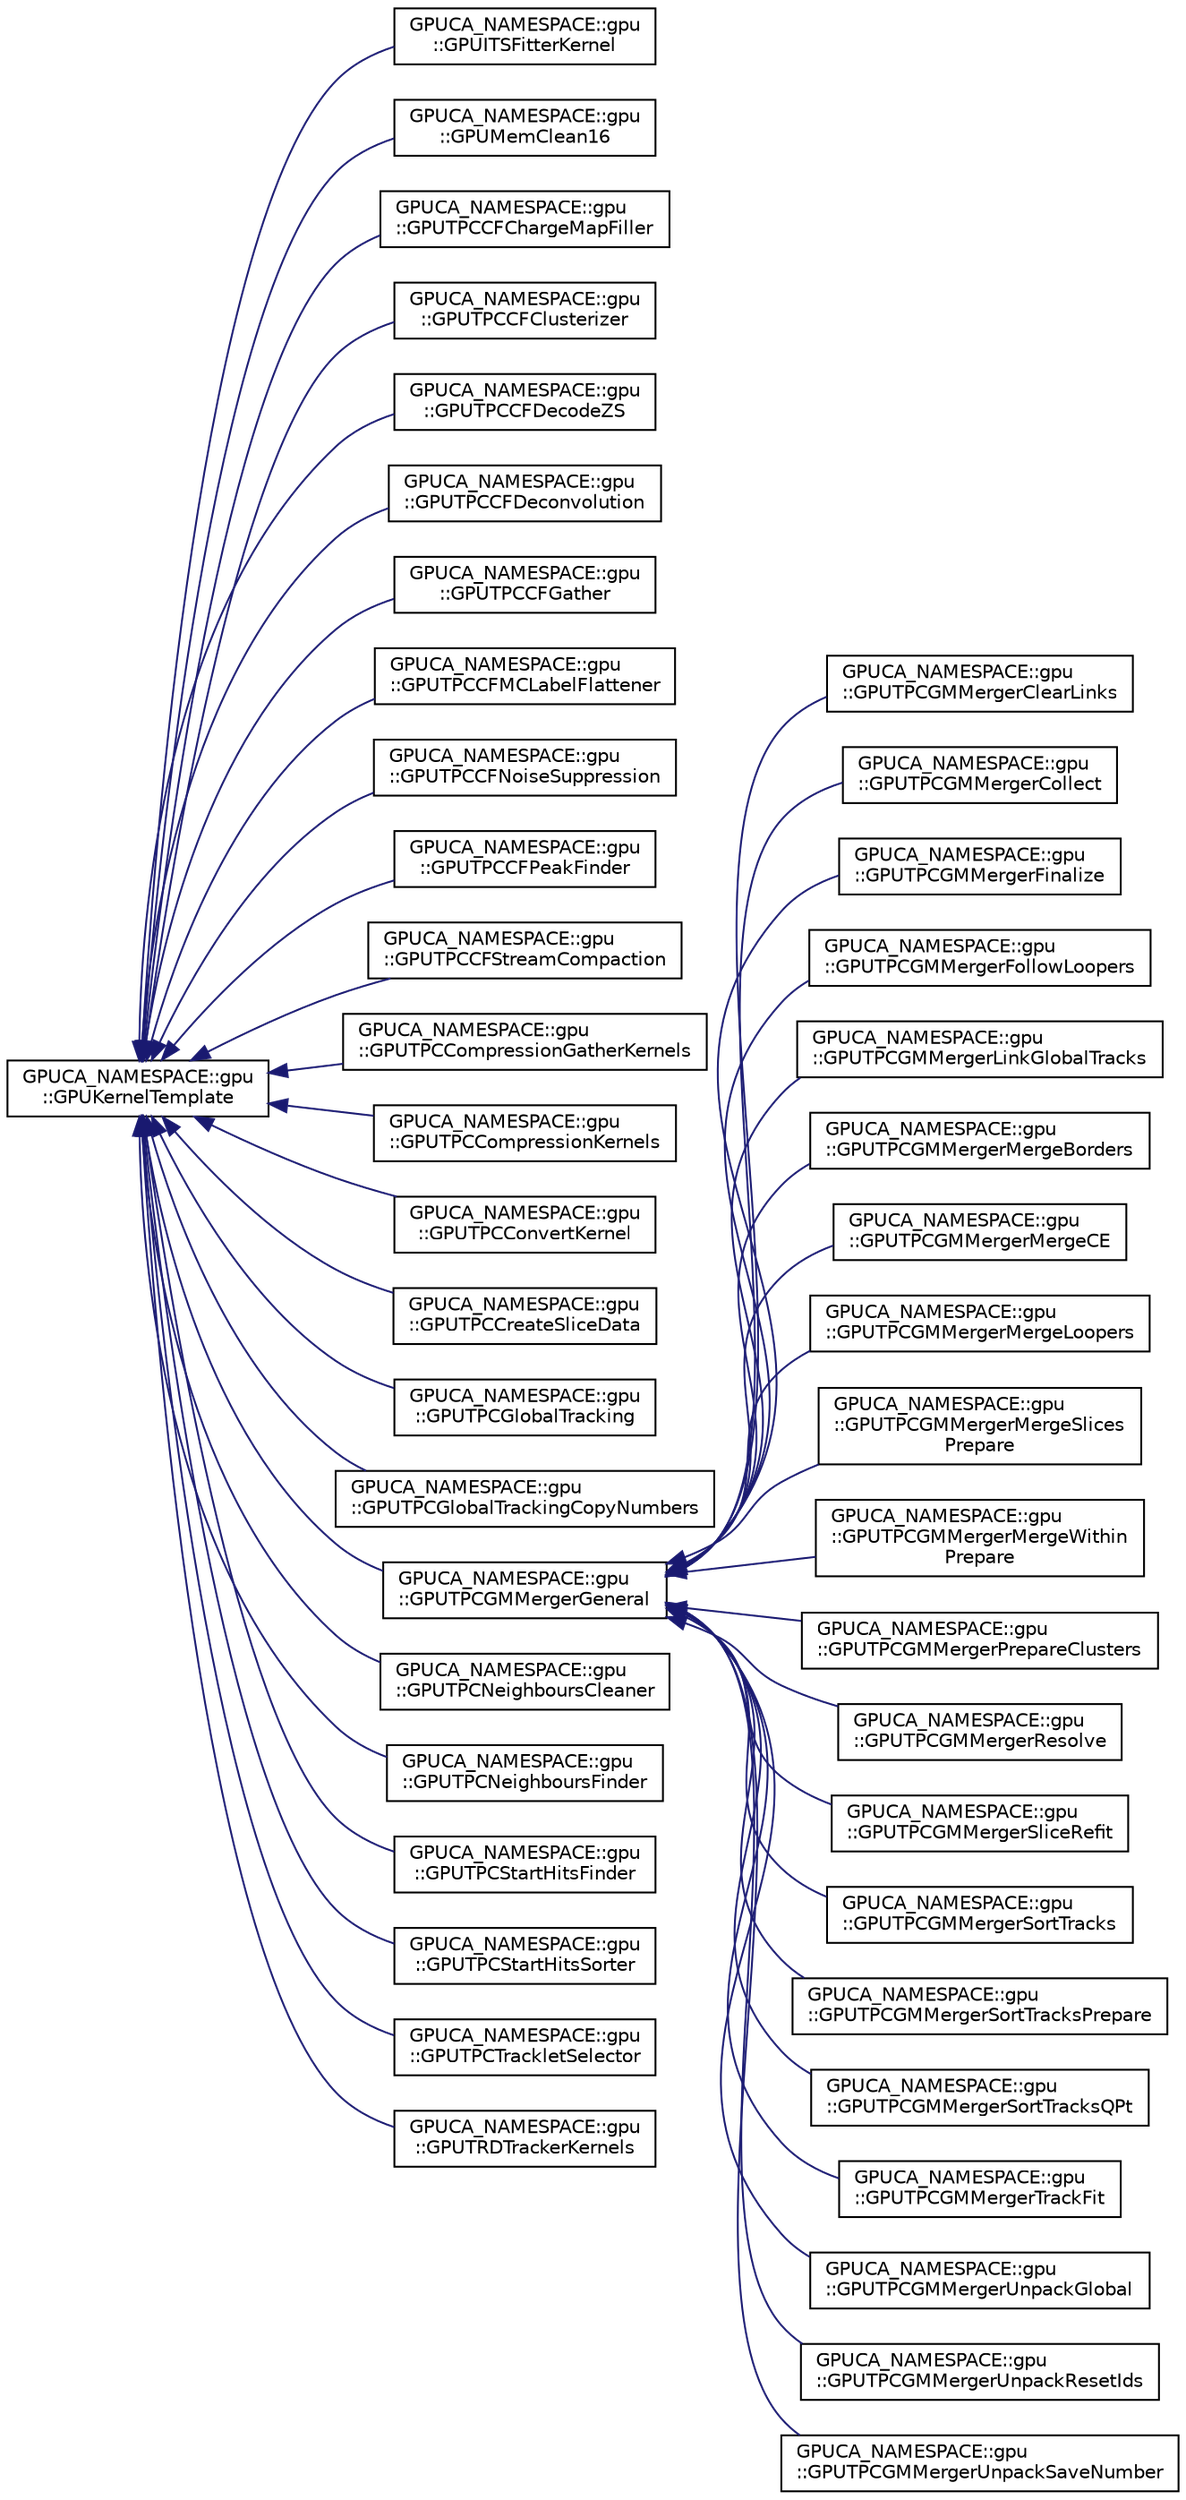 digraph "Graphical Class Hierarchy"
{
 // INTERACTIVE_SVG=YES
  bgcolor="transparent";
  edge [fontname="Helvetica",fontsize="10",labelfontname="Helvetica",labelfontsize="10"];
  node [fontname="Helvetica",fontsize="10",shape=record];
  rankdir="LR";
  Node0 [label="GPUCA_NAMESPACE::gpu\l::GPUKernelTemplate",height=0.2,width=0.4,color="black",URL="$d3/d60/classGPUCA__NAMESPACE_1_1gpu_1_1GPUKernelTemplate.html"];
  Node0 -> Node1 [dir="back",color="midnightblue",fontsize="10",style="solid",fontname="Helvetica"];
  Node1 [label="GPUCA_NAMESPACE::gpu\l::GPUITSFitterKernel",height=0.2,width=0.4,color="black",URL="$d8/dba/classGPUCA__NAMESPACE_1_1gpu_1_1GPUITSFitterKernel.html"];
  Node0 -> Node2 [dir="back",color="midnightblue",fontsize="10",style="solid",fontname="Helvetica"];
  Node2 [label="GPUCA_NAMESPACE::gpu\l::GPUMemClean16",height=0.2,width=0.4,color="black",URL="$da/d27/classGPUCA__NAMESPACE_1_1gpu_1_1GPUMemClean16.html"];
  Node0 -> Node3 [dir="back",color="midnightblue",fontsize="10",style="solid",fontname="Helvetica"];
  Node3 [label="GPUCA_NAMESPACE::gpu\l::GPUTPCCFChargeMapFiller",height=0.2,width=0.4,color="black",URL="$d1/d49/classGPUCA__NAMESPACE_1_1gpu_1_1GPUTPCCFChargeMapFiller.html"];
  Node0 -> Node4 [dir="back",color="midnightblue",fontsize="10",style="solid",fontname="Helvetica"];
  Node4 [label="GPUCA_NAMESPACE::gpu\l::GPUTPCCFClusterizer",height=0.2,width=0.4,color="black",URL="$dd/db2/classGPUCA__NAMESPACE_1_1gpu_1_1GPUTPCCFClusterizer.html"];
  Node0 -> Node5 [dir="back",color="midnightblue",fontsize="10",style="solid",fontname="Helvetica"];
  Node5 [label="GPUCA_NAMESPACE::gpu\l::GPUTPCCFDecodeZS",height=0.2,width=0.4,color="black",URL="$df/d90/classGPUCA__NAMESPACE_1_1gpu_1_1GPUTPCCFDecodeZS.html"];
  Node0 -> Node6 [dir="back",color="midnightblue",fontsize="10",style="solid",fontname="Helvetica"];
  Node6 [label="GPUCA_NAMESPACE::gpu\l::GPUTPCCFDeconvolution",height=0.2,width=0.4,color="black",URL="$d9/d9a/classGPUCA__NAMESPACE_1_1gpu_1_1GPUTPCCFDeconvolution.html"];
  Node0 -> Node7 [dir="back",color="midnightblue",fontsize="10",style="solid",fontname="Helvetica"];
  Node7 [label="GPUCA_NAMESPACE::gpu\l::GPUTPCCFGather",height=0.2,width=0.4,color="black",URL="$d3/d02/classGPUCA__NAMESPACE_1_1gpu_1_1GPUTPCCFGather.html"];
  Node0 -> Node8 [dir="back",color="midnightblue",fontsize="10",style="solid",fontname="Helvetica"];
  Node8 [label="GPUCA_NAMESPACE::gpu\l::GPUTPCCFMCLabelFlattener",height=0.2,width=0.4,color="black",URL="$d0/dad/classGPUCA__NAMESPACE_1_1gpu_1_1GPUTPCCFMCLabelFlattener.html"];
  Node0 -> Node9 [dir="back",color="midnightblue",fontsize="10",style="solid",fontname="Helvetica"];
  Node9 [label="GPUCA_NAMESPACE::gpu\l::GPUTPCCFNoiseSuppression",height=0.2,width=0.4,color="black",URL="$db/d60/classGPUCA__NAMESPACE_1_1gpu_1_1GPUTPCCFNoiseSuppression.html"];
  Node0 -> Node10 [dir="back",color="midnightblue",fontsize="10",style="solid",fontname="Helvetica"];
  Node10 [label="GPUCA_NAMESPACE::gpu\l::GPUTPCCFPeakFinder",height=0.2,width=0.4,color="black",URL="$db/d88/classGPUCA__NAMESPACE_1_1gpu_1_1GPUTPCCFPeakFinder.html"];
  Node0 -> Node11 [dir="back",color="midnightblue",fontsize="10",style="solid",fontname="Helvetica"];
  Node11 [label="GPUCA_NAMESPACE::gpu\l::GPUTPCCFStreamCompaction",height=0.2,width=0.4,color="black",URL="$d9/dc1/classGPUCA__NAMESPACE_1_1gpu_1_1GPUTPCCFStreamCompaction.html"];
  Node0 -> Node12 [dir="back",color="midnightblue",fontsize="10",style="solid",fontname="Helvetica"];
  Node12 [label="GPUCA_NAMESPACE::gpu\l::GPUTPCCompressionGatherKernels",height=0.2,width=0.4,color="black",URL="$db/d03/classGPUCA__NAMESPACE_1_1gpu_1_1GPUTPCCompressionGatherKernels.html"];
  Node0 -> Node13 [dir="back",color="midnightblue",fontsize="10",style="solid",fontname="Helvetica"];
  Node13 [label="GPUCA_NAMESPACE::gpu\l::GPUTPCCompressionKernels",height=0.2,width=0.4,color="black",URL="$d0/d6b/classGPUCA__NAMESPACE_1_1gpu_1_1GPUTPCCompressionKernels.html"];
  Node0 -> Node14 [dir="back",color="midnightblue",fontsize="10",style="solid",fontname="Helvetica"];
  Node14 [label="GPUCA_NAMESPACE::gpu\l::GPUTPCConvertKernel",height=0.2,width=0.4,color="black",URL="$d8/dc8/classGPUCA__NAMESPACE_1_1gpu_1_1GPUTPCConvertKernel.html"];
  Node0 -> Node15 [dir="back",color="midnightblue",fontsize="10",style="solid",fontname="Helvetica"];
  Node15 [label="GPUCA_NAMESPACE::gpu\l::GPUTPCCreateSliceData",height=0.2,width=0.4,color="black",URL="$d2/db6/classGPUCA__NAMESPACE_1_1gpu_1_1GPUTPCCreateSliceData.html"];
  Node0 -> Node16 [dir="back",color="midnightblue",fontsize="10",style="solid",fontname="Helvetica"];
  Node16 [label="GPUCA_NAMESPACE::gpu\l::GPUTPCGlobalTracking",height=0.2,width=0.4,color="black",URL="$d9/ddb/classGPUCA__NAMESPACE_1_1gpu_1_1GPUTPCGlobalTracking.html"];
  Node0 -> Node17 [dir="back",color="midnightblue",fontsize="10",style="solid",fontname="Helvetica"];
  Node17 [label="GPUCA_NAMESPACE::gpu\l::GPUTPCGlobalTrackingCopyNumbers",height=0.2,width=0.4,color="black",URL="$df/da8/classGPUCA__NAMESPACE_1_1gpu_1_1GPUTPCGlobalTrackingCopyNumbers.html"];
  Node0 -> Node18 [dir="back",color="midnightblue",fontsize="10",style="solid",fontname="Helvetica"];
  Node18 [label="GPUCA_NAMESPACE::gpu\l::GPUTPCGMMergerGeneral",height=0.2,width=0.4,color="black",URL="$da/dd0/classGPUCA__NAMESPACE_1_1gpu_1_1GPUTPCGMMergerGeneral.html"];
  Node18 -> Node19 [dir="back",color="midnightblue",fontsize="10",style="solid",fontname="Helvetica"];
  Node19 [label="GPUCA_NAMESPACE::gpu\l::GPUTPCGMMergerClearLinks",height=0.2,width=0.4,color="black",URL="$d5/d9e/classGPUCA__NAMESPACE_1_1gpu_1_1GPUTPCGMMergerClearLinks.html"];
  Node18 -> Node20 [dir="back",color="midnightblue",fontsize="10",style="solid",fontname="Helvetica"];
  Node20 [label="GPUCA_NAMESPACE::gpu\l::GPUTPCGMMergerCollect",height=0.2,width=0.4,color="black",URL="$d0/d77/classGPUCA__NAMESPACE_1_1gpu_1_1GPUTPCGMMergerCollect.html"];
  Node18 -> Node21 [dir="back",color="midnightblue",fontsize="10",style="solid",fontname="Helvetica"];
  Node21 [label="GPUCA_NAMESPACE::gpu\l::GPUTPCGMMergerFinalize",height=0.2,width=0.4,color="black",URL="$de/dc0/classGPUCA__NAMESPACE_1_1gpu_1_1GPUTPCGMMergerFinalize.html"];
  Node18 -> Node22 [dir="back",color="midnightblue",fontsize="10",style="solid",fontname="Helvetica"];
  Node22 [label="GPUCA_NAMESPACE::gpu\l::GPUTPCGMMergerFollowLoopers",height=0.2,width=0.4,color="black",URL="$dd/d4c/classGPUCA__NAMESPACE_1_1gpu_1_1GPUTPCGMMergerFollowLoopers.html"];
  Node18 -> Node23 [dir="back",color="midnightblue",fontsize="10",style="solid",fontname="Helvetica"];
  Node23 [label="GPUCA_NAMESPACE::gpu\l::GPUTPCGMMergerLinkGlobalTracks",height=0.2,width=0.4,color="black",URL="$db/dc9/classGPUCA__NAMESPACE_1_1gpu_1_1GPUTPCGMMergerLinkGlobalTracks.html"];
  Node18 -> Node24 [dir="back",color="midnightblue",fontsize="10",style="solid",fontname="Helvetica"];
  Node24 [label="GPUCA_NAMESPACE::gpu\l::GPUTPCGMMergerMergeBorders",height=0.2,width=0.4,color="black",URL="$d6/d5e/classGPUCA__NAMESPACE_1_1gpu_1_1GPUTPCGMMergerMergeBorders.html"];
  Node18 -> Node25 [dir="back",color="midnightblue",fontsize="10",style="solid",fontname="Helvetica"];
  Node25 [label="GPUCA_NAMESPACE::gpu\l::GPUTPCGMMergerMergeCE",height=0.2,width=0.4,color="black",URL="$df/d82/classGPUCA__NAMESPACE_1_1gpu_1_1GPUTPCGMMergerMergeCE.html"];
  Node18 -> Node26 [dir="back",color="midnightblue",fontsize="10",style="solid",fontname="Helvetica"];
  Node26 [label="GPUCA_NAMESPACE::gpu\l::GPUTPCGMMergerMergeLoopers",height=0.2,width=0.4,color="black",URL="$d0/d20/classGPUCA__NAMESPACE_1_1gpu_1_1GPUTPCGMMergerMergeLoopers.html"];
  Node18 -> Node27 [dir="back",color="midnightblue",fontsize="10",style="solid",fontname="Helvetica"];
  Node27 [label="GPUCA_NAMESPACE::gpu\l::GPUTPCGMMergerMergeSlices\lPrepare",height=0.2,width=0.4,color="black",URL="$d2/d3b/classGPUCA__NAMESPACE_1_1gpu_1_1GPUTPCGMMergerMergeSlicesPrepare.html"];
  Node18 -> Node28 [dir="back",color="midnightblue",fontsize="10",style="solid",fontname="Helvetica"];
  Node28 [label="GPUCA_NAMESPACE::gpu\l::GPUTPCGMMergerMergeWithin\lPrepare",height=0.2,width=0.4,color="black",URL="$d1/d1b/classGPUCA__NAMESPACE_1_1gpu_1_1GPUTPCGMMergerMergeWithinPrepare.html"];
  Node18 -> Node29 [dir="back",color="midnightblue",fontsize="10",style="solid",fontname="Helvetica"];
  Node29 [label="GPUCA_NAMESPACE::gpu\l::GPUTPCGMMergerPrepareClusters",height=0.2,width=0.4,color="black",URL="$df/dfa/classGPUCA__NAMESPACE_1_1gpu_1_1GPUTPCGMMergerPrepareClusters.html"];
  Node18 -> Node30 [dir="back",color="midnightblue",fontsize="10",style="solid",fontname="Helvetica"];
  Node30 [label="GPUCA_NAMESPACE::gpu\l::GPUTPCGMMergerResolve",height=0.2,width=0.4,color="black",URL="$de/d91/classGPUCA__NAMESPACE_1_1gpu_1_1GPUTPCGMMergerResolve.html"];
  Node18 -> Node31 [dir="back",color="midnightblue",fontsize="10",style="solid",fontname="Helvetica"];
  Node31 [label="GPUCA_NAMESPACE::gpu\l::GPUTPCGMMergerSliceRefit",height=0.2,width=0.4,color="black",URL="$d6/d6a/classGPUCA__NAMESPACE_1_1gpu_1_1GPUTPCGMMergerSliceRefit.html"];
  Node18 -> Node32 [dir="back",color="midnightblue",fontsize="10",style="solid",fontname="Helvetica"];
  Node32 [label="GPUCA_NAMESPACE::gpu\l::GPUTPCGMMergerSortTracks",height=0.2,width=0.4,color="black",URL="$d2/d55/classGPUCA__NAMESPACE_1_1gpu_1_1GPUTPCGMMergerSortTracks.html"];
  Node18 -> Node33 [dir="back",color="midnightblue",fontsize="10",style="solid",fontname="Helvetica"];
  Node33 [label="GPUCA_NAMESPACE::gpu\l::GPUTPCGMMergerSortTracksPrepare",height=0.2,width=0.4,color="black",URL="$d7/d86/classGPUCA__NAMESPACE_1_1gpu_1_1GPUTPCGMMergerSortTracksPrepare.html"];
  Node18 -> Node34 [dir="back",color="midnightblue",fontsize="10",style="solid",fontname="Helvetica"];
  Node34 [label="GPUCA_NAMESPACE::gpu\l::GPUTPCGMMergerSortTracksQPt",height=0.2,width=0.4,color="black",URL="$d4/dd7/classGPUCA__NAMESPACE_1_1gpu_1_1GPUTPCGMMergerSortTracksQPt.html"];
  Node18 -> Node35 [dir="back",color="midnightblue",fontsize="10",style="solid",fontname="Helvetica"];
  Node35 [label="GPUCA_NAMESPACE::gpu\l::GPUTPCGMMergerTrackFit",height=0.2,width=0.4,color="black",URL="$db/d09/classGPUCA__NAMESPACE_1_1gpu_1_1GPUTPCGMMergerTrackFit.html"];
  Node18 -> Node36 [dir="back",color="midnightblue",fontsize="10",style="solid",fontname="Helvetica"];
  Node36 [label="GPUCA_NAMESPACE::gpu\l::GPUTPCGMMergerUnpackGlobal",height=0.2,width=0.4,color="black",URL="$d4/dab/classGPUCA__NAMESPACE_1_1gpu_1_1GPUTPCGMMergerUnpackGlobal.html"];
  Node18 -> Node37 [dir="back",color="midnightblue",fontsize="10",style="solid",fontname="Helvetica"];
  Node37 [label="GPUCA_NAMESPACE::gpu\l::GPUTPCGMMergerUnpackResetIds",height=0.2,width=0.4,color="black",URL="$db/d92/classGPUCA__NAMESPACE_1_1gpu_1_1GPUTPCGMMergerUnpackResetIds.html"];
  Node18 -> Node38 [dir="back",color="midnightblue",fontsize="10",style="solid",fontname="Helvetica"];
  Node38 [label="GPUCA_NAMESPACE::gpu\l::GPUTPCGMMergerUnpackSaveNumber",height=0.2,width=0.4,color="black",URL="$d0/d00/classGPUCA__NAMESPACE_1_1gpu_1_1GPUTPCGMMergerUnpackSaveNumber.html"];
  Node0 -> Node39 [dir="back",color="midnightblue",fontsize="10",style="solid",fontname="Helvetica"];
  Node39 [label="GPUCA_NAMESPACE::gpu\l::GPUTPCNeighboursCleaner",height=0.2,width=0.4,color="black",URL="$d2/d8c/classGPUCA__NAMESPACE_1_1gpu_1_1GPUTPCNeighboursCleaner.html"];
  Node0 -> Node40 [dir="back",color="midnightblue",fontsize="10",style="solid",fontname="Helvetica"];
  Node40 [label="GPUCA_NAMESPACE::gpu\l::GPUTPCNeighboursFinder",height=0.2,width=0.4,color="black",URL="$d7/dd4/classGPUCA__NAMESPACE_1_1gpu_1_1GPUTPCNeighboursFinder.html"];
  Node0 -> Node41 [dir="back",color="midnightblue",fontsize="10",style="solid",fontname="Helvetica"];
  Node41 [label="GPUCA_NAMESPACE::gpu\l::GPUTPCStartHitsFinder",height=0.2,width=0.4,color="black",URL="$d1/d4a/classGPUCA__NAMESPACE_1_1gpu_1_1GPUTPCStartHitsFinder.html"];
  Node0 -> Node42 [dir="back",color="midnightblue",fontsize="10",style="solid",fontname="Helvetica"];
  Node42 [label="GPUCA_NAMESPACE::gpu\l::GPUTPCStartHitsSorter",height=0.2,width=0.4,color="black",URL="$dc/d09/classGPUCA__NAMESPACE_1_1gpu_1_1GPUTPCStartHitsSorter.html"];
  Node0 -> Node43 [dir="back",color="midnightblue",fontsize="10",style="solid",fontname="Helvetica"];
  Node43 [label="GPUCA_NAMESPACE::gpu\l::GPUTPCTrackletSelector",height=0.2,width=0.4,color="black",URL="$d7/d66/classGPUCA__NAMESPACE_1_1gpu_1_1GPUTPCTrackletSelector.html"];
  Node0 -> Node44 [dir="back",color="midnightblue",fontsize="10",style="solid",fontname="Helvetica"];
  Node44 [label="GPUCA_NAMESPACE::gpu\l::GPUTRDTrackerKernels",height=0.2,width=0.4,color="black",URL="$d1/d08/classGPUCA__NAMESPACE_1_1gpu_1_1GPUTRDTrackerKernels.html"];
}
